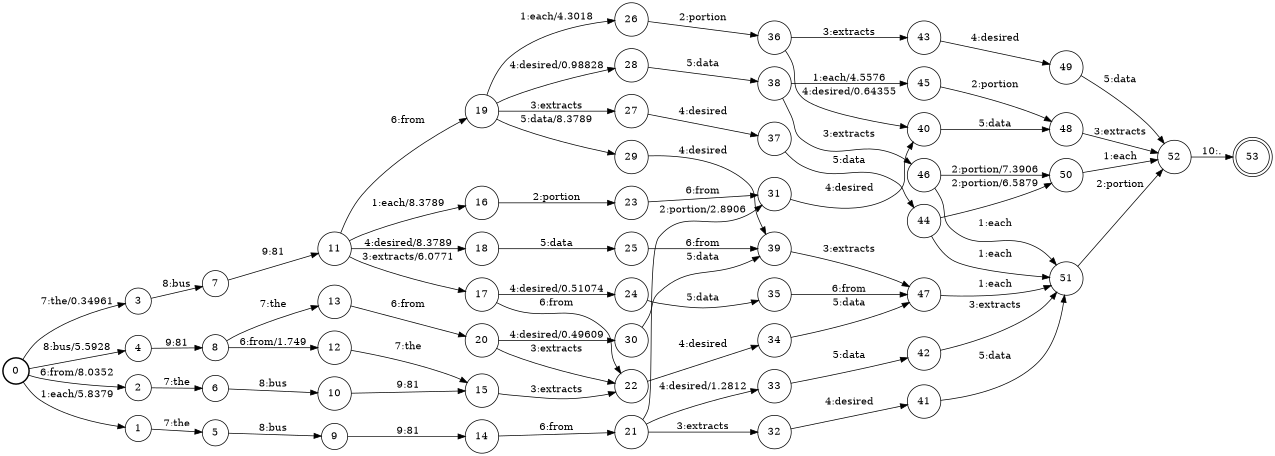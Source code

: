digraph FST {
rankdir = LR;
size = "8.5,11";
label = "";
center = 1;
orientation = Portrait;
ranksep = "0.4";
nodesep = "0.25";
0 [label = "0", shape = circle, style = bold, fontsize = 14]
	0 -> 1 [label = "1:each/5.8379", fontsize = 14];
	0 -> 2 [label = "6:from/8.0352", fontsize = 14];
	0 -> 3 [label = "7:the/0.34961", fontsize = 14];
	0 -> 4 [label = "8:bus/5.5928", fontsize = 14];
1 [label = "1", shape = circle, style = solid, fontsize = 14]
	1 -> 5 [label = "7:the", fontsize = 14];
2 [label = "2", shape = circle, style = solid, fontsize = 14]
	2 -> 6 [label = "7:the", fontsize = 14];
3 [label = "3", shape = circle, style = solid, fontsize = 14]
	3 -> 7 [label = "8:bus", fontsize = 14];
4 [label = "4", shape = circle, style = solid, fontsize = 14]
	4 -> 8 [label = "9:81", fontsize = 14];
5 [label = "5", shape = circle, style = solid, fontsize = 14]
	5 -> 9 [label = "8:bus", fontsize = 14];
6 [label = "6", shape = circle, style = solid, fontsize = 14]
	6 -> 10 [label = "8:bus", fontsize = 14];
7 [label = "7", shape = circle, style = solid, fontsize = 14]
	7 -> 11 [label = "9:81", fontsize = 14];
8 [label = "8", shape = circle, style = solid, fontsize = 14]
	8 -> 12 [label = "6:from/1.749", fontsize = 14];
	8 -> 13 [label = "7:the", fontsize = 14];
9 [label = "9", shape = circle, style = solid, fontsize = 14]
	9 -> 14 [label = "9:81", fontsize = 14];
10 [label = "10", shape = circle, style = solid, fontsize = 14]
	10 -> 15 [label = "9:81", fontsize = 14];
11 [label = "11", shape = circle, style = solid, fontsize = 14]
	11 -> 16 [label = "1:each/8.3789", fontsize = 14];
	11 -> 17 [label = "3:extracts/6.0771", fontsize = 14];
	11 -> 18 [label = "4:desired/8.3789", fontsize = 14];
	11 -> 19 [label = "6:from", fontsize = 14];
12 [label = "12", shape = circle, style = solid, fontsize = 14]
	12 -> 15 [label = "7:the", fontsize = 14];
13 [label = "13", shape = circle, style = solid, fontsize = 14]
	13 -> 20 [label = "6:from", fontsize = 14];
14 [label = "14", shape = circle, style = solid, fontsize = 14]
	14 -> 21 [label = "6:from", fontsize = 14];
15 [label = "15", shape = circle, style = solid, fontsize = 14]
	15 -> 22 [label = "3:extracts", fontsize = 14];
16 [label = "16", shape = circle, style = solid, fontsize = 14]
	16 -> 23 [label = "2:portion", fontsize = 14];
17 [label = "17", shape = circle, style = solid, fontsize = 14]
	17 -> 24 [label = "4:desired/0.51074", fontsize = 14];
	17 -> 22 [label = "6:from", fontsize = 14];
18 [label = "18", shape = circle, style = solid, fontsize = 14]
	18 -> 25 [label = "5:data", fontsize = 14];
19 [label = "19", shape = circle, style = solid, fontsize = 14]
	19 -> 26 [label = "1:each/4.3018", fontsize = 14];
	19 -> 27 [label = "3:extracts", fontsize = 14];
	19 -> 28 [label = "4:desired/0.98828", fontsize = 14];
	19 -> 29 [label = "5:data/8.3789", fontsize = 14];
20 [label = "20", shape = circle, style = solid, fontsize = 14]
	20 -> 22 [label = "3:extracts", fontsize = 14];
	20 -> 30 [label = "4:desired/0.49609", fontsize = 14];
21 [label = "21", shape = circle, style = solid, fontsize = 14]
	21 -> 31 [label = "2:portion/2.8906", fontsize = 14];
	21 -> 32 [label = "3:extracts", fontsize = 14];
	21 -> 33 [label = "4:desired/1.2812", fontsize = 14];
22 [label = "22", shape = circle, style = solid, fontsize = 14]
	22 -> 34 [label = "4:desired", fontsize = 14];
23 [label = "23", shape = circle, style = solid, fontsize = 14]
	23 -> 31 [label = "6:from", fontsize = 14];
24 [label = "24", shape = circle, style = solid, fontsize = 14]
	24 -> 35 [label = "5:data", fontsize = 14];
25 [label = "25", shape = circle, style = solid, fontsize = 14]
	25 -> 39 [label = "6:from", fontsize = 14];
26 [label = "26", shape = circle, style = solid, fontsize = 14]
	26 -> 36 [label = "2:portion", fontsize = 14];
27 [label = "27", shape = circle, style = solid, fontsize = 14]
	27 -> 37 [label = "4:desired", fontsize = 14];
28 [label = "28", shape = circle, style = solid, fontsize = 14]
	28 -> 38 [label = "5:data", fontsize = 14];
29 [label = "29", shape = circle, style = solid, fontsize = 14]
	29 -> 39 [label = "4:desired", fontsize = 14];
30 [label = "30", shape = circle, style = solid, fontsize = 14]
	30 -> 39 [label = "5:data", fontsize = 14];
31 [label = "31", shape = circle, style = solid, fontsize = 14]
	31 -> 40 [label = "4:desired", fontsize = 14];
32 [label = "32", shape = circle, style = solid, fontsize = 14]
	32 -> 41 [label = "4:desired", fontsize = 14];
33 [label = "33", shape = circle, style = solid, fontsize = 14]
	33 -> 42 [label = "5:data", fontsize = 14];
34 [label = "34", shape = circle, style = solid, fontsize = 14]
	34 -> 47 [label = "5:data", fontsize = 14];
35 [label = "35", shape = circle, style = solid, fontsize = 14]
	35 -> 47 [label = "6:from", fontsize = 14];
36 [label = "36", shape = circle, style = solid, fontsize = 14]
	36 -> 43 [label = "3:extracts", fontsize = 14];
	36 -> 40 [label = "4:desired/0.64355", fontsize = 14];
37 [label = "37", shape = circle, style = solid, fontsize = 14]
	37 -> 44 [label = "5:data", fontsize = 14];
38 [label = "38", shape = circle, style = solid, fontsize = 14]
	38 -> 45 [label = "1:each/4.5576", fontsize = 14];
	38 -> 46 [label = "3:extracts", fontsize = 14];
39 [label = "39", shape = circle, style = solid, fontsize = 14]
	39 -> 47 [label = "3:extracts", fontsize = 14];
40 [label = "40", shape = circle, style = solid, fontsize = 14]
	40 -> 48 [label = "5:data", fontsize = 14];
41 [label = "41", shape = circle, style = solid, fontsize = 14]
	41 -> 51 [label = "5:data", fontsize = 14];
42 [label = "42", shape = circle, style = solid, fontsize = 14]
	42 -> 51 [label = "3:extracts", fontsize = 14];
43 [label = "43", shape = circle, style = solid, fontsize = 14]
	43 -> 49 [label = "4:desired", fontsize = 14];
44 [label = "44", shape = circle, style = solid, fontsize = 14]
	44 -> 51 [label = "1:each", fontsize = 14];
	44 -> 50 [label = "2:portion/6.5879", fontsize = 14];
45 [label = "45", shape = circle, style = solid, fontsize = 14]
	45 -> 48 [label = "2:portion", fontsize = 14];
46 [label = "46", shape = circle, style = solid, fontsize = 14]
	46 -> 51 [label = "1:each", fontsize = 14];
	46 -> 50 [label = "2:portion/7.3906", fontsize = 14];
47 [label = "47", shape = circle, style = solid, fontsize = 14]
	47 -> 51 [label = "1:each", fontsize = 14];
48 [label = "48", shape = circle, style = solid, fontsize = 14]
	48 -> 52 [label = "3:extracts", fontsize = 14];
49 [label = "49", shape = circle, style = solid, fontsize = 14]
	49 -> 52 [label = "5:data", fontsize = 14];
50 [label = "50", shape = circle, style = solid, fontsize = 14]
	50 -> 52 [label = "1:each", fontsize = 14];
51 [label = "51", shape = circle, style = solid, fontsize = 14]
	51 -> 52 [label = "2:portion", fontsize = 14];
52 [label = "52", shape = circle, style = solid, fontsize = 14]
	52 -> 53 [label = "10:.", fontsize = 14];
53 [label = "53", shape = doublecircle, style = solid, fontsize = 14]
}

